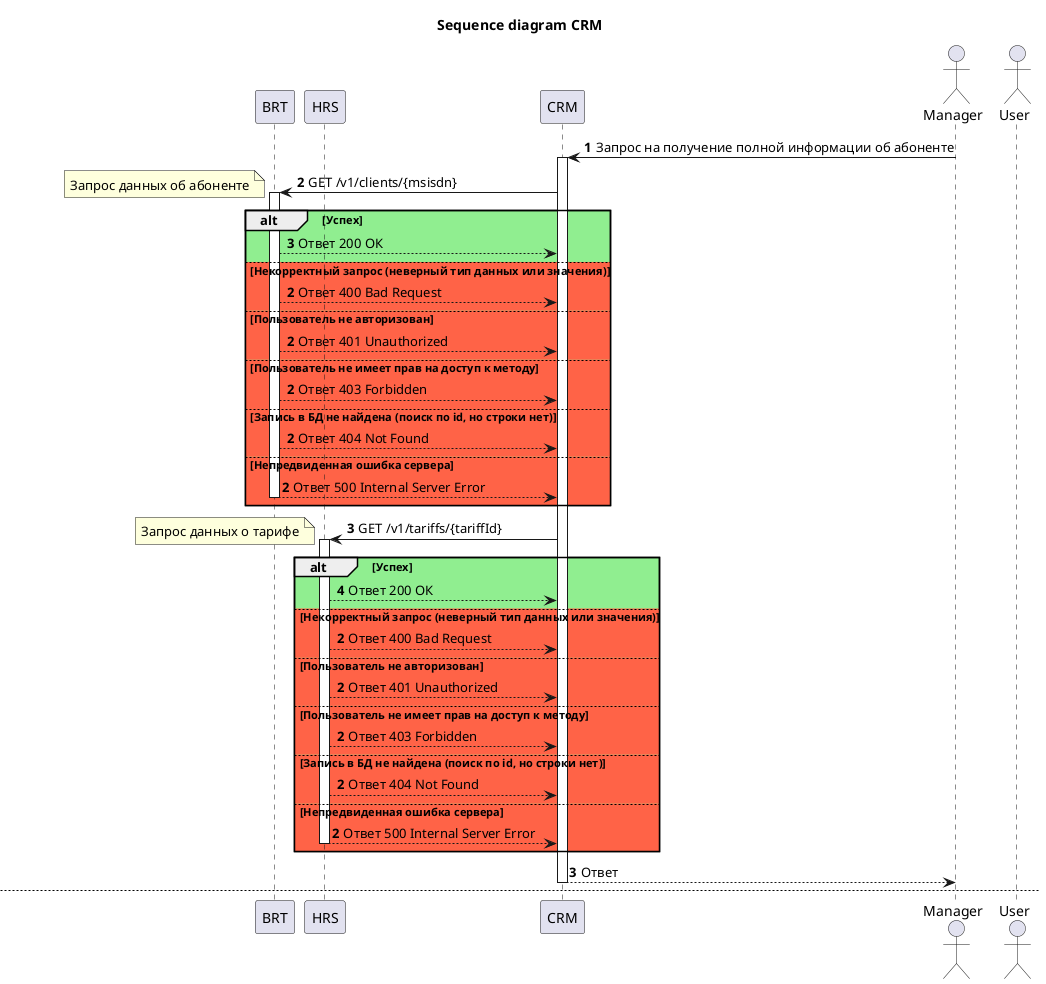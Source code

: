 @startuml Sequence diagram CRM

participant BRT as b
participant HRS as h
participant CRM as c
actor Manager as m
actor User as u



title: Sequence diagram CRM
autonumber
m -> c: Запрос на получение полной информации об абоненте
activate c
c -> b: GET /v1/clients/{msisdn}
note left: Запрос данных об абоненте
activate b
    alt #LightGreen Успех
        b --> c: Ответ 200 ОК
    else #Tomato Некорректный запрос (неверный тип данных или значения)
        autonumber 2
        b --> c: Ответ 400 Bad Request
    else #Tomato Пользователь не авторизован
        autonumber 2
        b --> c: Ответ 401 Unauthorized
    else #Tomato Пользователь не имеет прав на доступ к методу
        autonumber 2
        b --> c: Ответ 403 Forbidden
    else #Tomato Запись в БД не найдена (поиск по id, но строки нет)
        autonumber 2
        b --> c: Ответ 404 Not Found
    else #Tomato Непредвиденная ошибка сервера
        autonumber 2
        b --> c: Ответ 500 Internal Server Error
        deactivate b
    end

c -> h: GET /v1/tariffs/{tariffId}
note left: Запрос данных о тарифе
activate h
    alt #LightGreen Успех
        h --> c: Ответ 200 ОК
    else #Tomato Некорректный запрос (неверный тип данных или значения)
        autonumber 2
        h --> c: Ответ 400 Bad Request
    else #Tomato Пользователь не авторизован
        autonumber 2
        h --> c: Ответ 401 Unauthorized
    else #Tomato Пользователь не имеет прав на доступ к методу
        autonumber 2
        h --> c: Ответ 403 Forbidden
    else #Tomato Запись в БД не найдена (поиск по id, но строки нет)
        autonumber 2
        h --> c: Ответ 404 Not Found
    else #Tomato Непредвиденная ошибка сервера
        autonumber 2
        h --> c: Ответ 500 Internal Server Error
        deactivate h
    end
c --> m: Ответ
deactivate c



newpage Sequence diagram BRT: Создание абонента
autonumber
m -> c: Запрос на создание абонента
activate c
c -> b: POST /v1/clients
note left: Запрос на создание нового абонента
activate b
    alt #LightGreen Успех
        b --> c: Ответ 200 ОК
    else #Tomato Некорректный запрос (неверный тип данных или значения)
        autonumber 2
        b --> c: Ответ 400 Bad Request
    else #Tomato Пользователь не авторизован
        autonumber 2
        b --> c: Ответ 401 Unauthorized
    else #Tomato Пользователь не имеет прав на доступ к методу
        autonumber 2
        b --> c: Ответ 403 Forbidden
    else #Tomato Непредвиденная ошибка сервера
        autonumber 2
        b --> c: Ответ 500 Internal Server Error
        deactivate b
    end
c --> m: Ответ
deactivate c



newpage Sequence diagram BRT: Смена тарифа
autonumber
m -> c: Запрос на смену тарифа
activate c
c -> b: PATCH /v1/clients/{msisdn}/tariff
note left: Запрос на смену тарифа
activate b
    alt #LightGreen Успех
        b --> c: Ответ 200 ОК
    else #Tomato Некорректный запрос (неверный тип данных или значения)
        autonumber 2
        b --> c: Ответ 400 Bad Request
    else #Tomato Пользователь не авторизован
        autonumber 2
        b --> c: Ответ 401 Unauthorized
    else #Tomato Пользователь не имеет прав на доступ к методу
        autonumber 2
        b --> c: Ответ 403 Forbidden
    else #Tomato Запись в БД не найдена (поиск по id, но строки нет)
        autonumber 2
        b --> c: Ответ 404 Not Found
    else #Tomato Непредвиденная ошибка сервера
        autonumber 2
        b --> c: Ответ 500 Internal Server Error
        deactivate b
    end
c --> m: Ответ
deactivate c



newpage Sequence diagram BRT: Пополнение баланса (Менеджер)
autonumber
m -> c: Запрос на пополнение баланса
activate c
c -> b: PATCH /v1/clients/{msisdn}/balance
note left: Запрос на пополнение баланса
activate b
    alt #LightGreen Успех
        b --> c: Ответ 200 ОК
    else #Tomato Некорректный запрос (неверный тип данных или значения)
        autonumber 2
        b --> c: Ответ 400 Bad Request
    else #Tomato Пользователь не авторизован
        autonumber 2
        b --> c: Ответ 401 Unauthorized
    else #Tomato Пользователь не имеет прав на доступ к методу
        autonumber 2
        b --> c: Ответ 403 Forbidden
    else #Tomato Запись в БД не найдена (поиск по id, но строки нет)
        autonumber 2
        b --> c: Ответ 404 Not Found
    else #Tomato Непредвиденная ошибка сервера
        autonumber 2
        b --> c: Ответ 500 Internal Server Error
        deactivate b
    end
c --> m: Ответ
deactivate c



newpage Sequence diagram BRT: Пополнение баланса (Абонент)
autonumber
u -> c: Запрос на пополнение баланса
activate c
c -> b: PATCH /v1/clients/{msisdn}/balance
note left: Запрос на пополнение баланса
activate b
    alt #LightGreen Успех
        b --> c: Ответ 200 ОК
    else #Tomato Некорректный запрос (неверный тип данных или значения)
        autonumber 2
        b --> c: Ответ 400 Bad Request
    else #Tomato Пользователь не авторизован
        autonumber 2
        b --> c: Ответ 401 Unauthorized
    else #Tomato Пользователь не имеет прав на доступ к методу
        autonumber 2
        b --> c: Ответ 403 Forbidden
    else #Tomato Запись в БД не найдена (поиск по id, но строки нет)
        autonumber 2
        b --> c: Ответ 404 Not Found
    else #Tomato Непредвиденная ошибка сервера
        autonumber 2
        b --> c: Ответ 500 Internal Server Error
        deactivate b
    end
c --> u: Ответ
deactivate c

@enduml